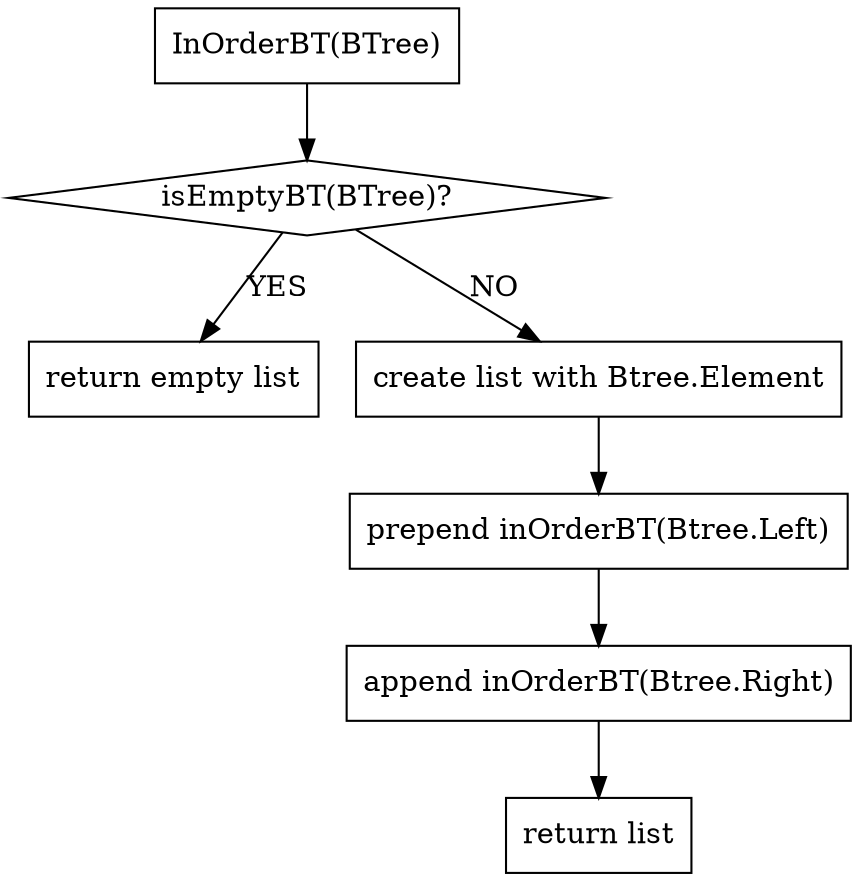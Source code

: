 digraph Q {

node [shape = box];
compound = true;
    a1 [label = "InOrderBT(BTree)"]
    a1 -> a2
    a2 [label = "isEmptyBT(BTree)?" shape = diamond]
    a2 -> a3 [label = YES]
    a3 [label = "return empty list"]
    a4 [label = "create list with Btree.Element"]
    a2 -> a4 [label = NO]
    a5 [label = "prepend inOrderBT(Btree.Left)"]
    a6 [label = "append inOrderBT(Btree.Right)"]
    a4 -> a5
    a5 -> a6
    a6 -> a7
    a7 [label = "return list"]
}
